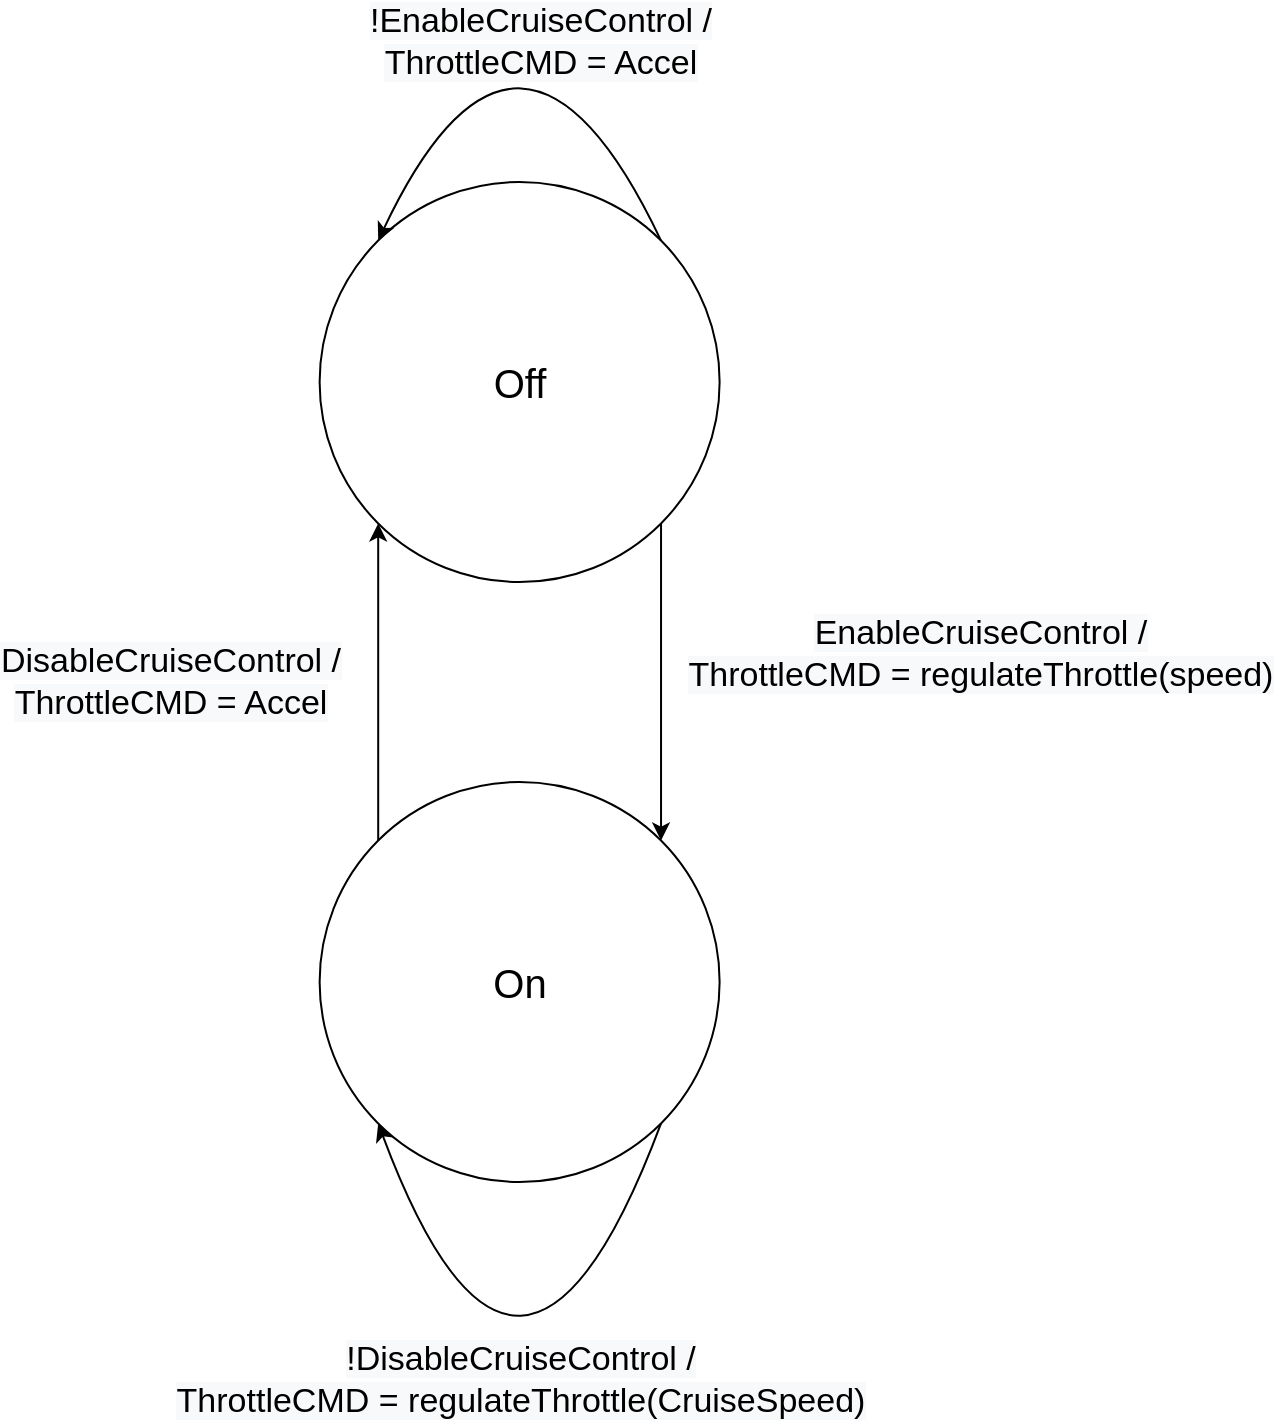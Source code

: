 <mxfile version="13.0.3" type="device"><diagram id="duKgqAcAAZWye7YxAfLH" name="Page-1"><mxGraphModel dx="1281" dy="795" grid="1" gridSize="10" guides="1" tooltips="1" connect="1" arrows="1" fold="1" page="1" pageScale="1" pageWidth="1169" pageHeight="827" math="0" shadow="0"><root><mxCell id="0"/><mxCell id="1" parent="0"/><mxCell id="W63KqZGniI1SryFIfaOX-1" value="&lt;font style=&quot;font-size: 20px&quot;&gt;Off&lt;/font&gt;" style="ellipse;whiteSpace=wrap;html=1;aspect=fixed;" parent="1" vertex="1"><mxGeometry x="456.81" y="144" width="200" height="200" as="geometry"/></mxCell><mxCell id="W63KqZGniI1SryFIfaOX-2" value="&lt;font style=&quot;font-size: 20px&quot;&gt;On&lt;br&gt;&lt;/font&gt;" style="ellipse;whiteSpace=wrap;html=1;aspect=fixed;" parent="1" vertex="1"><mxGeometry x="456.81" y="444" width="200" height="200" as="geometry"/></mxCell><mxCell id="W63KqZGniI1SryFIfaOX-4" value="" style="curved=1;endArrow=classic;html=1;exitX=1;exitY=0;exitDx=0;exitDy=0;entryX=0;entryY=0;entryDx=0;entryDy=0;" parent="1" source="W63KqZGniI1SryFIfaOX-1" target="W63KqZGniI1SryFIfaOX-1" edge="1"><mxGeometry width="50" height="50" relative="1" as="geometry"><mxPoint x="936.81" y="524" as="sourcePoint"/><mxPoint x="986.81" y="474" as="targetPoint"/><Array as="points"><mxPoint x="556.81" y="24"/></Array></mxGeometry></mxCell><mxCell id="W63KqZGniI1SryFIfaOX-5" value="&lt;span style=&quot;font-size: 17px ; background-color: rgb(248 , 249 , 250)&quot;&gt;!EnableCruiseControl /&lt;br&gt;ThrottleCMD = Accel&lt;/span&gt;" style="edgeLabel;html=1;align=center;verticalAlign=middle;resizable=0;points=[];" parent="W63KqZGniI1SryFIfaOX-4" vertex="1" connectable="0"><mxGeometry x="-0.432" y="30" relative="1" as="geometry"><mxPoint x="6.35" y="-27.78" as="offset"/></mxGeometry></mxCell><mxCell id="W63KqZGniI1SryFIfaOX-6" value="" style="endArrow=classic;html=1;exitX=1;exitY=1;exitDx=0;exitDy=0;entryX=1;entryY=0;entryDx=0;entryDy=0;" parent="1" source="W63KqZGniI1SryFIfaOX-1" target="W63KqZGniI1SryFIfaOX-2" edge="1"><mxGeometry width="50" height="50" relative="1" as="geometry"><mxPoint x="936.81" y="524" as="sourcePoint"/><mxPoint x="986.81" y="474" as="targetPoint"/></mxGeometry></mxCell><mxCell id="W63KqZGniI1SryFIfaOX-7" value="&lt;span style=&quot;font-size: 17px ; background-color: rgb(248 , 249 , 250)&quot;&gt;EnableCruiseControl /&lt;br&gt;&lt;/span&gt;&lt;span style=&quot;font-size: 17px ; background-color: rgb(248 , 249 , 250)&quot;&gt;ThrottleCMD = &lt;/span&gt;&lt;span style=&quot;font-size: 17px ; background-color: rgb(248 , 249 , 250)&quot;&gt;regulateThrottle(speed)&lt;/span&gt;" style="edgeLabel;html=1;align=center;verticalAlign=middle;resizable=0;points=[];" parent="W63KqZGniI1SryFIfaOX-6" vertex="1" connectable="0"><mxGeometry x="-0.177" y="6" relative="1" as="geometry"><mxPoint x="153.05" as="offset"/></mxGeometry></mxCell><mxCell id="W63KqZGniI1SryFIfaOX-16" value="" style="curved=1;endArrow=classic;html=1;exitX=1;exitY=1;exitDx=0;exitDy=0;entryX=0;entryY=1;entryDx=0;entryDy=0;" parent="1" source="W63KqZGniI1SryFIfaOX-2" target="W63KqZGniI1SryFIfaOX-2" edge="1"><mxGeometry width="50" height="50" relative="1" as="geometry"><mxPoint x="1021.81" y="494" as="sourcePoint"/><mxPoint x="1071.81" y="444" as="targetPoint"/><Array as="points"><mxPoint x="556.81" y="804"/></Array></mxGeometry></mxCell><mxCell id="W63KqZGniI1SryFIfaOX-19" value="&lt;span style=&quot;font-family: &amp;#34;helvetica&amp;#34; ; font-size: 17px ; background-color: rgb(248 , 249 , 250)&quot;&gt;!DisableCruiseControl / &lt;br&gt;ThrottleCMD =&amp;nbsp;&lt;/span&gt;&lt;span style=&quot;font-family: &amp;#34;helvetica&amp;#34; ; font-size: 17px ; background-color: rgb(248 , 249 , 250)&quot;&gt;regulateThrottle(CruiseSpeed)&lt;/span&gt;" style="edgeLabel;html=1;align=center;verticalAlign=middle;resizable=0;points=[];" parent="W63KqZGniI1SryFIfaOX-16" vertex="1" connectable="0"><mxGeometry x="-0.494" y="-16" relative="1" as="geometry"><mxPoint x="-19.73" y="38.53" as="offset"/></mxGeometry></mxCell><mxCell id="W63KqZGniI1SryFIfaOX-20" value="" style="endArrow=classic;html=1;entryX=0;entryY=1;entryDx=0;entryDy=0;exitX=0;exitY=0;exitDx=0;exitDy=0;" parent="1" source="W63KqZGniI1SryFIfaOX-2" target="W63KqZGniI1SryFIfaOX-1" edge="1"><mxGeometry width="50" height="50" relative="1" as="geometry"><mxPoint x="1021.81" y="494" as="sourcePoint"/><mxPoint x="1071.81" y="444" as="targetPoint"/></mxGeometry></mxCell><mxCell id="W63KqZGniI1SryFIfaOX-22" value="&lt;span style=&quot;font-size: 17px ; background-color: rgb(248 , 249 , 250)&quot;&gt;&lt;font face=&quot;helvetica&quot;&gt;DisableCruiseControl /&lt;br&gt;&lt;/font&gt;&lt;/span&gt;&lt;span style=&quot;font-size: 17px ; background-color: rgb(248 , 249 , 250)&quot;&gt;ThrottleCMD = Accel&lt;/span&gt;" style="edgeLabel;html=1;align=center;verticalAlign=middle;resizable=0;points=[];" parent="W63KqZGniI1SryFIfaOX-20" vertex="1" connectable="0"><mxGeometry x="0.263" y="1" relative="1" as="geometry"><mxPoint x="-103.1" y="20.2" as="offset"/></mxGeometry></mxCell></root></mxGraphModel></diagram></mxfile>